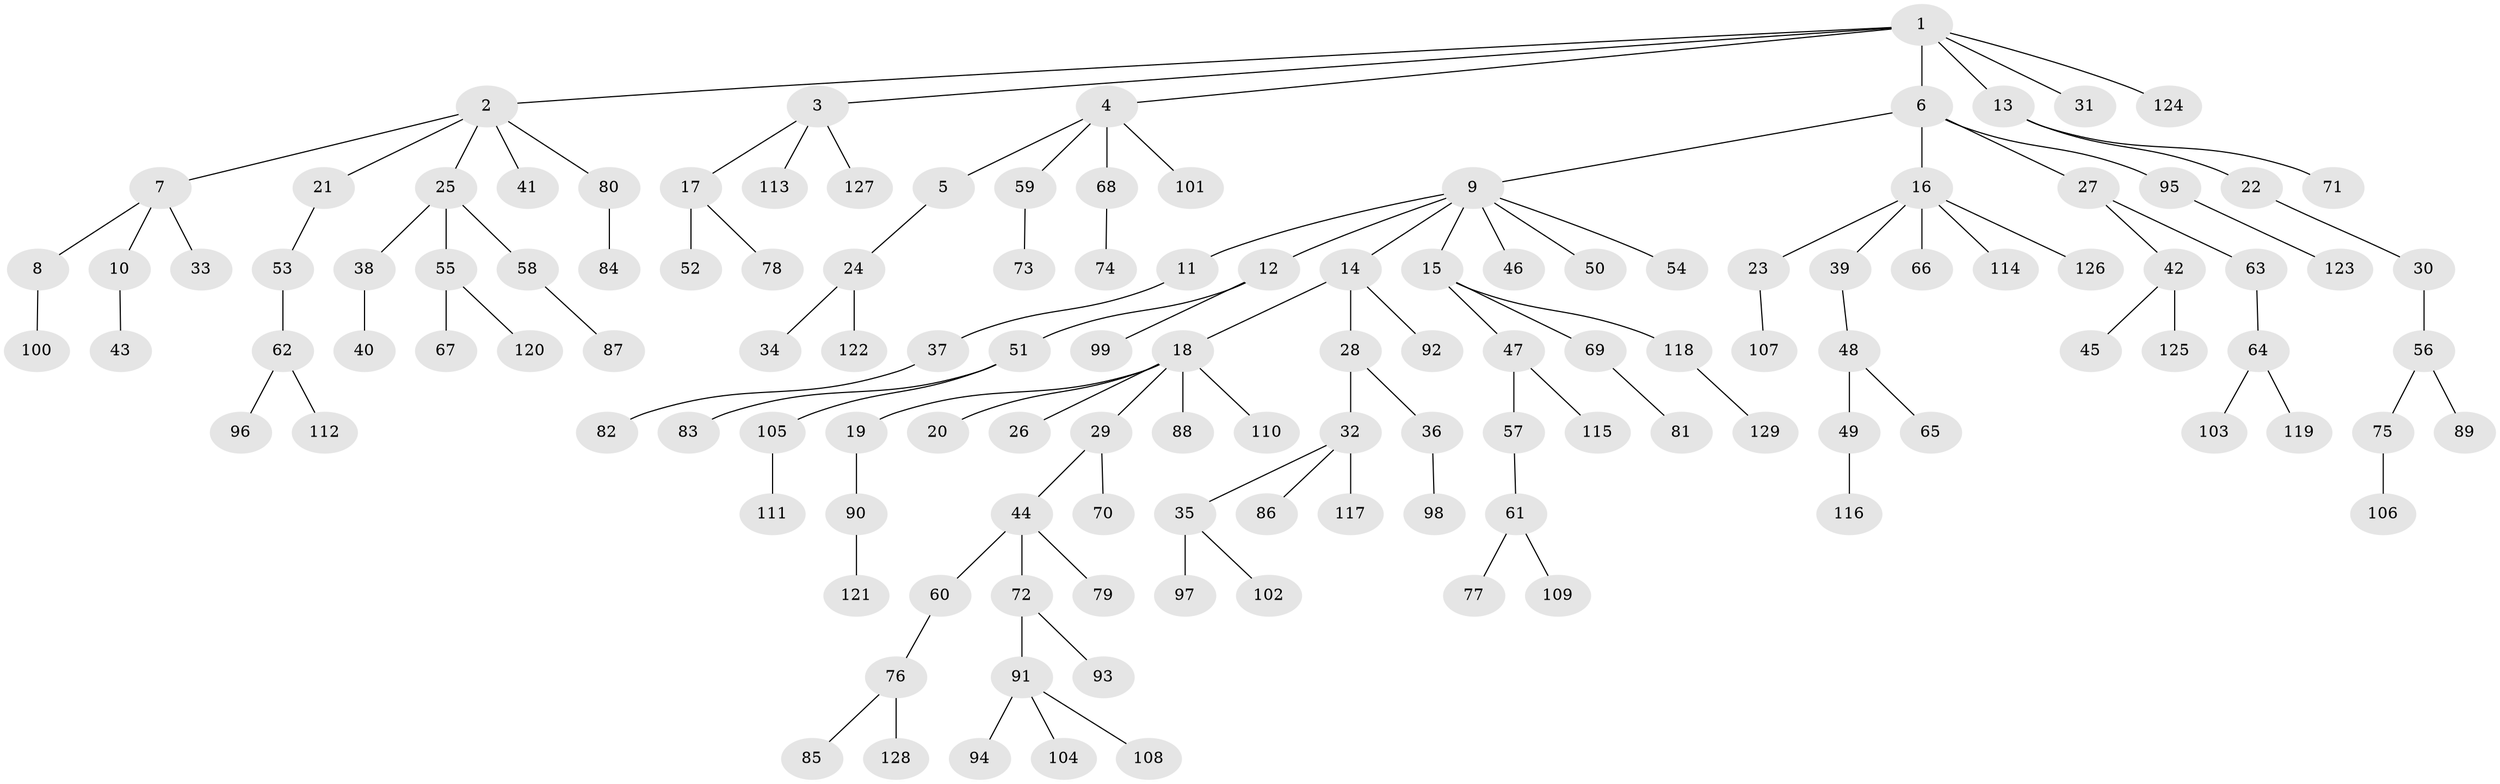 // coarse degree distribution, {6: 0.022988505747126436, 5: 0.05747126436781609, 3: 0.14942528735632185, 2: 0.21839080459770116, 1: 0.5287356321839081, 8: 0.011494252873563218, 4: 0.011494252873563218}
// Generated by graph-tools (version 1.1) at 2025/52/02/27/25 19:52:11]
// undirected, 129 vertices, 128 edges
graph export_dot {
graph [start="1"]
  node [color=gray90,style=filled];
  1;
  2;
  3;
  4;
  5;
  6;
  7;
  8;
  9;
  10;
  11;
  12;
  13;
  14;
  15;
  16;
  17;
  18;
  19;
  20;
  21;
  22;
  23;
  24;
  25;
  26;
  27;
  28;
  29;
  30;
  31;
  32;
  33;
  34;
  35;
  36;
  37;
  38;
  39;
  40;
  41;
  42;
  43;
  44;
  45;
  46;
  47;
  48;
  49;
  50;
  51;
  52;
  53;
  54;
  55;
  56;
  57;
  58;
  59;
  60;
  61;
  62;
  63;
  64;
  65;
  66;
  67;
  68;
  69;
  70;
  71;
  72;
  73;
  74;
  75;
  76;
  77;
  78;
  79;
  80;
  81;
  82;
  83;
  84;
  85;
  86;
  87;
  88;
  89;
  90;
  91;
  92;
  93;
  94;
  95;
  96;
  97;
  98;
  99;
  100;
  101;
  102;
  103;
  104;
  105;
  106;
  107;
  108;
  109;
  110;
  111;
  112;
  113;
  114;
  115;
  116;
  117;
  118;
  119;
  120;
  121;
  122;
  123;
  124;
  125;
  126;
  127;
  128;
  129;
  1 -- 2;
  1 -- 3;
  1 -- 4;
  1 -- 6;
  1 -- 13;
  1 -- 31;
  1 -- 124;
  2 -- 7;
  2 -- 21;
  2 -- 25;
  2 -- 41;
  2 -- 80;
  3 -- 17;
  3 -- 113;
  3 -- 127;
  4 -- 5;
  4 -- 59;
  4 -- 68;
  4 -- 101;
  5 -- 24;
  6 -- 9;
  6 -- 16;
  6 -- 27;
  6 -- 95;
  7 -- 8;
  7 -- 10;
  7 -- 33;
  8 -- 100;
  9 -- 11;
  9 -- 12;
  9 -- 14;
  9 -- 15;
  9 -- 46;
  9 -- 50;
  9 -- 54;
  10 -- 43;
  11 -- 37;
  12 -- 51;
  12 -- 99;
  13 -- 22;
  13 -- 71;
  14 -- 18;
  14 -- 28;
  14 -- 92;
  15 -- 47;
  15 -- 69;
  15 -- 118;
  16 -- 23;
  16 -- 39;
  16 -- 66;
  16 -- 114;
  16 -- 126;
  17 -- 52;
  17 -- 78;
  18 -- 19;
  18 -- 20;
  18 -- 26;
  18 -- 29;
  18 -- 88;
  18 -- 110;
  19 -- 90;
  21 -- 53;
  22 -- 30;
  23 -- 107;
  24 -- 34;
  24 -- 122;
  25 -- 38;
  25 -- 55;
  25 -- 58;
  27 -- 42;
  27 -- 63;
  28 -- 32;
  28 -- 36;
  29 -- 44;
  29 -- 70;
  30 -- 56;
  32 -- 35;
  32 -- 86;
  32 -- 117;
  35 -- 97;
  35 -- 102;
  36 -- 98;
  37 -- 82;
  38 -- 40;
  39 -- 48;
  42 -- 45;
  42 -- 125;
  44 -- 60;
  44 -- 72;
  44 -- 79;
  47 -- 57;
  47 -- 115;
  48 -- 49;
  48 -- 65;
  49 -- 116;
  51 -- 83;
  51 -- 105;
  53 -- 62;
  55 -- 67;
  55 -- 120;
  56 -- 75;
  56 -- 89;
  57 -- 61;
  58 -- 87;
  59 -- 73;
  60 -- 76;
  61 -- 77;
  61 -- 109;
  62 -- 96;
  62 -- 112;
  63 -- 64;
  64 -- 103;
  64 -- 119;
  68 -- 74;
  69 -- 81;
  72 -- 91;
  72 -- 93;
  75 -- 106;
  76 -- 85;
  76 -- 128;
  80 -- 84;
  90 -- 121;
  91 -- 94;
  91 -- 104;
  91 -- 108;
  95 -- 123;
  105 -- 111;
  118 -- 129;
}
